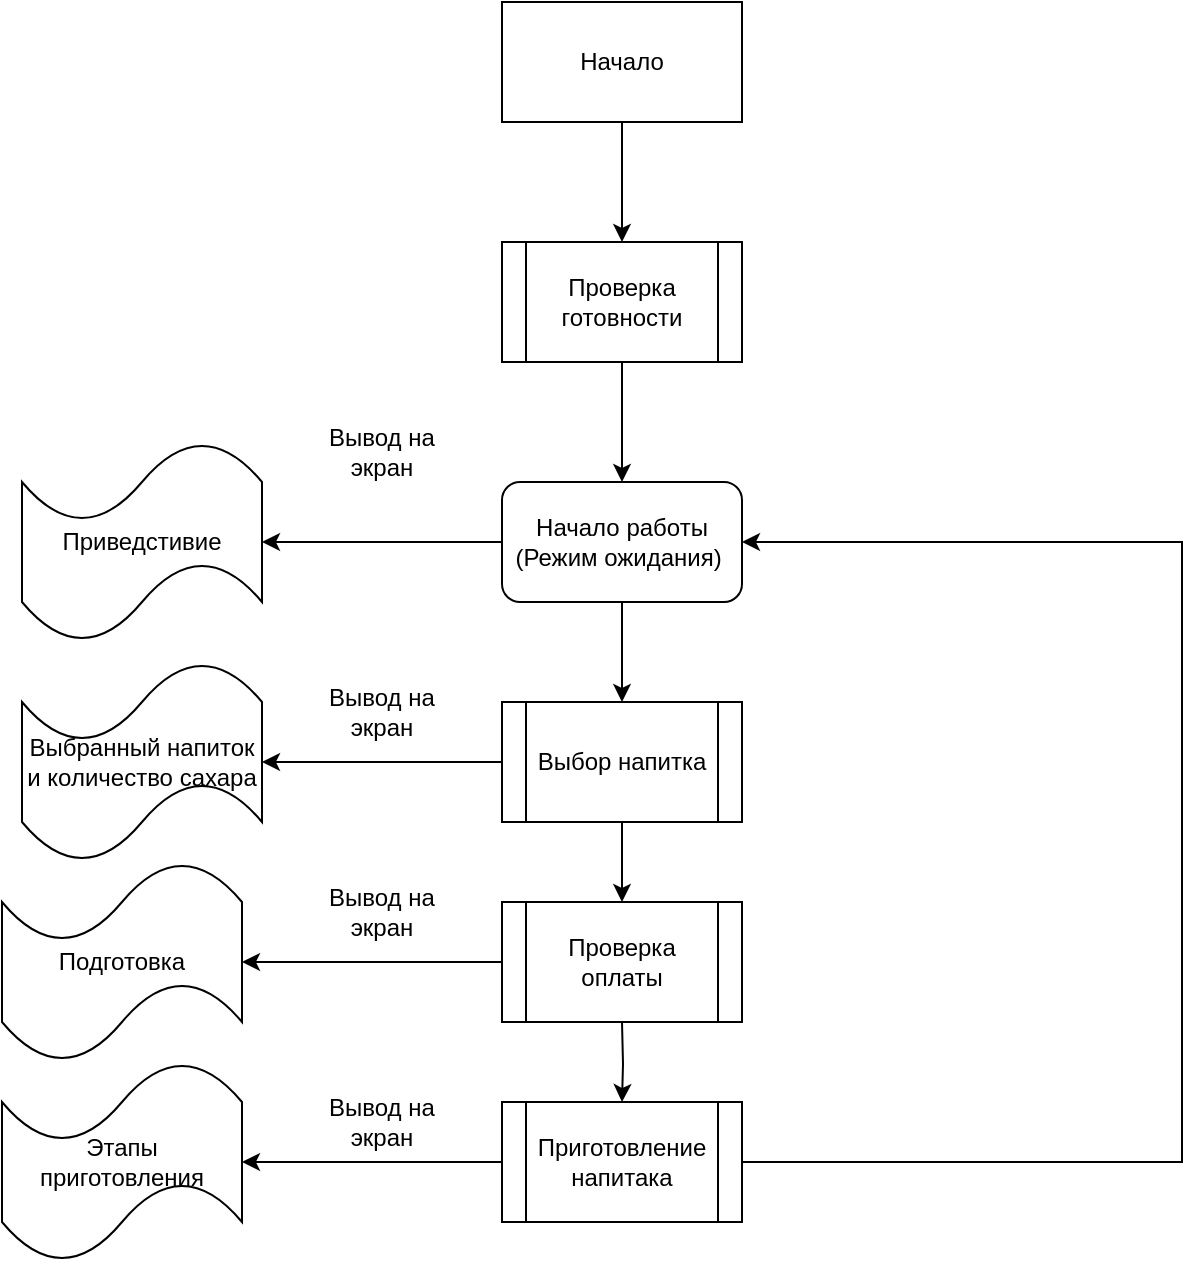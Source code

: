 <mxfile version="22.1.18" type="device" pages="5">
  <diagram name="Основная схема работы" id="eZDQxdf0YbM9wBPnc1om">
    <mxGraphModel dx="1434" dy="844" grid="1" gridSize="10" guides="1" tooltips="1" connect="1" arrows="1" fold="1" page="1" pageScale="1" pageWidth="827" pageHeight="1169" math="0" shadow="0">
      <root>
        <mxCell id="0" />
        <mxCell id="1" parent="0" />
        <mxCell id="tGNJVgQICnKzjoIxaFzn-2" style="edgeStyle=orthogonalEdgeStyle;rounded=0;orthogonalLoop=1;jettySize=auto;html=1;entryX=0.5;entryY=0;entryDx=0;entryDy=0;" edge="1" parent="1" source="8eQxs6JMGYqNyr8huo8X-1" target="tGNJVgQICnKzjoIxaFzn-1">
          <mxGeometry relative="1" as="geometry" />
        </mxCell>
        <mxCell id="8eQxs6JMGYqNyr8huo8X-1" value="Начало" style="rounded=0;whiteSpace=wrap;html=1;" vertex="1" parent="1">
          <mxGeometry x="320" y="40" width="120" height="60" as="geometry" />
        </mxCell>
        <mxCell id="OU_sRRhC44LF0T2-GRbH-10" style="edgeStyle=orthogonalEdgeStyle;rounded=0;orthogonalLoop=1;jettySize=auto;html=1;entryX=0.5;entryY=0;entryDx=0;entryDy=0;" edge="1" parent="1" target="OU_sRRhC44LF0T2-GRbH-2">
          <mxGeometry relative="1" as="geometry">
            <mxPoint x="380" y="200" as="sourcePoint" />
          </mxGeometry>
        </mxCell>
        <mxCell id="OU_sRRhC44LF0T2-GRbH-24" style="edgeStyle=orthogonalEdgeStyle;rounded=0;orthogonalLoop=1;jettySize=auto;html=1;entryX=0.5;entryY=0;entryDx=0;entryDy=0;" edge="1" parent="1" target="OU_sRRhC44LF0T2-GRbH-23">
          <mxGeometry relative="1" as="geometry">
            <mxPoint x="380" y="380" as="sourcePoint" />
          </mxGeometry>
        </mxCell>
        <mxCell id="OU_sRRhC44LF0T2-GRbH-12" style="edgeStyle=orthogonalEdgeStyle;rounded=0;orthogonalLoop=1;jettySize=auto;html=1;" edge="1" parent="1" source="OU_sRRhC44LF0T2-GRbH-2">
          <mxGeometry relative="1" as="geometry">
            <mxPoint x="380" y="320" as="targetPoint" />
          </mxGeometry>
        </mxCell>
        <mxCell id="OU_sRRhC44LF0T2-GRbH-25" style="edgeStyle=orthogonalEdgeStyle;rounded=0;orthogonalLoop=1;jettySize=auto;html=1;" edge="1" parent="1" source="OU_sRRhC44LF0T2-GRbH-23">
          <mxGeometry relative="1" as="geometry">
            <mxPoint x="380" y="510" as="targetPoint" />
          </mxGeometry>
        </mxCell>
        <mxCell id="tGNJVgQICnKzjoIxaFzn-6" style="edgeStyle=orthogonalEdgeStyle;rounded=0;orthogonalLoop=1;jettySize=auto;html=1;entryX=0.5;entryY=0;entryDx=0;entryDy=0;" edge="1" parent="1" source="OU_sRRhC44LF0T2-GRbH-30" target="tGNJVgQICnKzjoIxaFzn-5">
          <mxGeometry relative="1" as="geometry" />
        </mxCell>
        <mxCell id="OU_sRRhC44LF0T2-GRbH-30" value="Начало работы&lt;br&gt;(Режим ожидания)&amp;nbsp;" style="rounded=1;whiteSpace=wrap;html=1;" vertex="1" parent="1">
          <mxGeometry x="320" y="280" width="120" height="60" as="geometry" />
        </mxCell>
        <mxCell id="OU_sRRhC44LF0T2-GRbH-32" value="Приведстивие" style="shape=tape;whiteSpace=wrap;html=1;" vertex="1" parent="1">
          <mxGeometry x="80" y="260" width="120" height="100" as="geometry" />
        </mxCell>
        <mxCell id="OU_sRRhC44LF0T2-GRbH-33" style="edgeStyle=orthogonalEdgeStyle;rounded=0;orthogonalLoop=1;jettySize=auto;html=1;exitX=0;exitY=0.5;exitDx=0;exitDy=0;entryX=1;entryY=0.5;entryDx=0;entryDy=0;entryPerimeter=0;" edge="1" parent="1" source="OU_sRRhC44LF0T2-GRbH-30" target="OU_sRRhC44LF0T2-GRbH-32">
          <mxGeometry relative="1" as="geometry" />
        </mxCell>
        <mxCell id="tGNJVgQICnKzjoIxaFzn-3" style="edgeStyle=orthogonalEdgeStyle;rounded=0;orthogonalLoop=1;jettySize=auto;html=1;" edge="1" parent="1" source="tGNJVgQICnKzjoIxaFzn-1" target="OU_sRRhC44LF0T2-GRbH-30">
          <mxGeometry relative="1" as="geometry" />
        </mxCell>
        <UserObject label="Проверка готовности" link="data:page/id,yaw4TPsPq7SwWF3iNsdK" id="tGNJVgQICnKzjoIxaFzn-1">
          <mxCell style="shape=process;whiteSpace=wrap;html=1;backgroundOutline=1;" vertex="1" parent="1">
            <mxGeometry x="320" y="160" width="120" height="60" as="geometry" />
          </mxCell>
        </UserObject>
        <mxCell id="tGNJVgQICnKzjoIxaFzn-8" style="edgeStyle=orthogonalEdgeStyle;rounded=0;orthogonalLoop=1;jettySize=auto;html=1;entryX=0.5;entryY=0;entryDx=0;entryDy=0;" edge="1" parent="1" source="tGNJVgQICnKzjoIxaFzn-5">
          <mxGeometry relative="1" as="geometry">
            <mxPoint x="380" y="490" as="targetPoint" />
          </mxGeometry>
        </mxCell>
        <UserObject label="Выбор напитка" link="data:page/id,7bLirqZ9yeoHe7cbCst0" id="tGNJVgQICnKzjoIxaFzn-5">
          <mxCell style="shape=process;whiteSpace=wrap;html=1;backgroundOutline=1;" vertex="1" parent="1">
            <mxGeometry x="320" y="390" width="120" height="60" as="geometry" />
          </mxCell>
        </UserObject>
        <mxCell id="tGNJVgQICnKzjoIxaFzn-10" style="edgeStyle=orthogonalEdgeStyle;rounded=0;orthogonalLoop=1;jettySize=auto;html=1;entryX=0.5;entryY=0;entryDx=0;entryDy=0;" edge="1" parent="1" target="tGNJVgQICnKzjoIxaFzn-9">
          <mxGeometry relative="1" as="geometry">
            <mxPoint x="380" y="550" as="sourcePoint" />
          </mxGeometry>
        </mxCell>
        <mxCell id="AnWSrUBc6BMXMjkpG4IR-1" style="edgeStyle=orthogonalEdgeStyle;rounded=0;orthogonalLoop=1;jettySize=auto;html=1;entryX=1;entryY=0.5;entryDx=0;entryDy=0;" edge="1" parent="1" source="tGNJVgQICnKzjoIxaFzn-9" target="OU_sRRhC44LF0T2-GRbH-30">
          <mxGeometry relative="1" as="geometry">
            <Array as="points">
              <mxPoint x="660" y="620" />
              <mxPoint x="660" y="310" />
            </Array>
          </mxGeometry>
        </mxCell>
        <mxCell id="AnWSrUBc6BMXMjkpG4IR-9" style="edgeStyle=orthogonalEdgeStyle;rounded=0;orthogonalLoop=1;jettySize=auto;html=1;" edge="1" parent="1" source="tGNJVgQICnKzjoIxaFzn-9" target="AnWSrUBc6BMXMjkpG4IR-8">
          <mxGeometry relative="1" as="geometry" />
        </mxCell>
        <UserObject label="Приготовление напитака" link="data:page/id,Iq_TgpcTYUkuyJunAiGR" id="tGNJVgQICnKzjoIxaFzn-9">
          <mxCell style="shape=process;whiteSpace=wrap;html=1;backgroundOutline=1;" vertex="1" parent="1">
            <mxGeometry x="320" y="590" width="120" height="60" as="geometry" />
          </mxCell>
        </UserObject>
        <mxCell id="AnWSrUBc6BMXMjkpG4IR-2" value="Вывод на экран" style="text;html=1;strokeColor=none;fillColor=none;align=center;verticalAlign=middle;whiteSpace=wrap;rounded=0;" vertex="1" parent="1">
          <mxGeometry x="230" y="250" width="60" height="30" as="geometry" />
        </mxCell>
        <mxCell id="AnWSrUBc6BMXMjkpG4IR-3" value="Выбранный напиток и количество сахара" style="shape=tape;whiteSpace=wrap;html=1;" vertex="1" parent="1">
          <mxGeometry x="80" y="370" width="120" height="100" as="geometry" />
        </mxCell>
        <mxCell id="AnWSrUBc6BMXMjkpG4IR-4" style="edgeStyle=orthogonalEdgeStyle;rounded=0;orthogonalLoop=1;jettySize=auto;html=1;entryX=1;entryY=0.5;entryDx=0;entryDy=0;entryPerimeter=0;" edge="1" parent="1" source="tGNJVgQICnKzjoIxaFzn-5" target="AnWSrUBc6BMXMjkpG4IR-3">
          <mxGeometry relative="1" as="geometry" />
        </mxCell>
        <mxCell id="AnWSrUBc6BMXMjkpG4IR-6" value="Подготовка" style="shape=tape;whiteSpace=wrap;html=1;" vertex="1" parent="1">
          <mxGeometry x="70" y="470" width="120" height="100" as="geometry" />
        </mxCell>
        <mxCell id="AnWSrUBc6BMXMjkpG4IR-8" value="Этапы приготовления" style="shape=tape;whiteSpace=wrap;html=1;" vertex="1" parent="1">
          <mxGeometry x="70" y="570" width="120" height="100" as="geometry" />
        </mxCell>
        <mxCell id="ebpKjUgmDyWk1XKAbEXQ-1" value="Вывод на экран" style="text;html=1;strokeColor=none;fillColor=none;align=center;verticalAlign=middle;whiteSpace=wrap;rounded=0;" vertex="1" parent="1">
          <mxGeometry x="230" y="380" width="60" height="30" as="geometry" />
        </mxCell>
        <mxCell id="ebpKjUgmDyWk1XKAbEXQ-2" value="Вывод на экран" style="text;html=1;strokeColor=none;fillColor=none;align=center;verticalAlign=middle;whiteSpace=wrap;rounded=0;" vertex="1" parent="1">
          <mxGeometry x="230" y="480" width="60" height="30" as="geometry" />
        </mxCell>
        <mxCell id="ebpKjUgmDyWk1XKAbEXQ-3" value="Вывод на экран" style="text;html=1;strokeColor=none;fillColor=none;align=center;verticalAlign=middle;whiteSpace=wrap;rounded=0;" vertex="1" parent="1">
          <mxGeometry x="230" y="585" width="60" height="30" as="geometry" />
        </mxCell>
        <mxCell id="LYv7jdx6h6g12k8qLojH-1" value="Проверка оплаты" style="shape=process;whiteSpace=wrap;html=1;backgroundOutline=1;" vertex="1" parent="1">
          <mxGeometry x="320" y="490" width="120" height="60" as="geometry" />
        </mxCell>
        <mxCell id="LYv7jdx6h6g12k8qLojH-2" style="edgeStyle=orthogonalEdgeStyle;rounded=0;orthogonalLoop=1;jettySize=auto;html=1;entryX=1;entryY=0.5;entryDx=0;entryDy=0;entryPerimeter=0;" edge="1" parent="1" source="LYv7jdx6h6g12k8qLojH-1" target="AnWSrUBc6BMXMjkpG4IR-6">
          <mxGeometry relative="1" as="geometry" />
        </mxCell>
      </root>
    </mxGraphModel>
  </diagram>
  <diagram id="yaw4TPsPq7SwWF3iNsdK" name="Проверка готовности">
    <mxGraphModel dx="1195" dy="1872" grid="1" gridSize="10" guides="1" tooltips="1" connect="1" arrows="1" fold="1" page="1" pageScale="1" pageWidth="827" pageHeight="1169" math="0" shadow="0">
      <root>
        <mxCell id="0" />
        <mxCell id="1" parent="0" />
        <mxCell id="mO-KiCW4TrDHiVVKcrY9-2" style="edgeStyle=orthogonalEdgeStyle;rounded=0;orthogonalLoop=1;jettySize=auto;html=1;entryX=0;entryY=0.5;entryDx=0;entryDy=0;" edge="1" parent="1" source="mO-KiCW4TrDHiVVKcrY9-3" target="mO-KiCW4TrDHiVVKcrY9-11">
          <mxGeometry relative="1" as="geometry" />
        </mxCell>
        <mxCell id="UrazZ6_JWgBixDHIrGEk-3" style="edgeStyle=orthogonalEdgeStyle;rounded=0;orthogonalLoop=1;jettySize=auto;html=1;entryX=0.5;entryY=0;entryDx=0;entryDy=0;" edge="1" parent="1" source="mO-KiCW4TrDHiVVKcrY9-3" target="mO-KiCW4TrDHiVVKcrY9-7">
          <mxGeometry relative="1" as="geometry" />
        </mxCell>
        <mxCell id="mO-KiCW4TrDHiVVKcrY9-3" value="Проверка&lt;br&gt;соединения&lt;br&gt;с интернетом" style="rounded=1;whiteSpace=wrap;html=1;" vertex="1" parent="1">
          <mxGeometry x="310" y="-860" width="120" height="60" as="geometry" />
        </mxCell>
        <mxCell id="mO-KiCW4TrDHiVVKcrY9-4" style="edgeStyle=orthogonalEdgeStyle;rounded=0;orthogonalLoop=1;jettySize=auto;html=1;" edge="1" parent="1" source="mO-KiCW4TrDHiVVKcrY9-5">
          <mxGeometry relative="1" as="geometry">
            <mxPoint x="670" y="-800" as="targetPoint" />
          </mxGeometry>
        </mxCell>
        <mxCell id="UrazZ6_JWgBixDHIrGEk-5" style="edgeStyle=orthogonalEdgeStyle;rounded=0;orthogonalLoop=1;jettySize=auto;html=1;" edge="1" parent="1" source="mO-KiCW4TrDHiVVKcrY9-5" target="mO-KiCW4TrDHiVVKcrY9-20">
          <mxGeometry relative="1" as="geometry" />
        </mxCell>
        <mxCell id="mO-KiCW4TrDHiVVKcrY9-5" value="Проверка наличия сырья для производства" style="rounded=1;whiteSpace=wrap;html=1;" vertex="1" parent="1">
          <mxGeometry x="310" y="-680" width="120" height="60" as="geometry" />
        </mxCell>
        <mxCell id="mO-KiCW4TrDHiVVKcrY9-6" style="edgeStyle=orthogonalEdgeStyle;rounded=0;orthogonalLoop=1;jettySize=auto;html=1;entryX=0.5;entryY=1;entryDx=0;entryDy=0;" edge="1" parent="1" source="mO-KiCW4TrDHiVVKcrY9-7" target="mO-KiCW4TrDHiVVKcrY9-11">
          <mxGeometry relative="1" as="geometry" />
        </mxCell>
        <mxCell id="UrazZ6_JWgBixDHIrGEk-4" style="edgeStyle=orthogonalEdgeStyle;rounded=0;orthogonalLoop=1;jettySize=auto;html=1;" edge="1" parent="1" source="mO-KiCW4TrDHiVVKcrY9-7" target="mO-KiCW4TrDHiVVKcrY9-5">
          <mxGeometry relative="1" as="geometry" />
        </mxCell>
        <mxCell id="mO-KiCW4TrDHiVVKcrY9-7" value="Проверка связи с платежной системой" style="rounded=1;whiteSpace=wrap;html=1;" vertex="1" parent="1">
          <mxGeometry x="310" y="-770" width="120" height="60" as="geometry" />
        </mxCell>
        <mxCell id="mO-KiCW4TrDHiVVKcrY9-8" style="edgeStyle=orthogonalEdgeStyle;rounded=0;orthogonalLoop=1;jettySize=auto;html=1;" edge="1" parent="1" source="mO-KiCW4TrDHiVVKcrY9-9">
          <mxGeometry relative="1" as="geometry">
            <mxPoint x="670" y="-800" as="targetPoint" />
          </mxGeometry>
        </mxCell>
        <mxCell id="qcjbVxg1YUX6XOvyolup-1" style="edgeStyle=orthogonalEdgeStyle;rounded=0;orthogonalLoop=1;jettySize=auto;html=1;entryX=0.5;entryY=0;entryDx=0;entryDy=0;" edge="1" parent="1" source="mO-KiCW4TrDHiVVKcrY9-9" target="UrazZ6_JWgBixDHIrGEk-2">
          <mxGeometry relative="1" as="geometry" />
        </mxCell>
        <mxCell id="mO-KiCW4TrDHiVVKcrY9-9" value="Проверка&amp;nbsp; электропитания" style="rounded=1;whiteSpace=wrap;html=1;" vertex="1" parent="1">
          <mxGeometry x="310" y="-490" width="120" height="60" as="geometry" />
        </mxCell>
        <mxCell id="mO-KiCW4TrDHiVVKcrY9-11" value="Приостановка работы и сохранение логов" style="rounded=1;whiteSpace=wrap;html=1;" vertex="1" parent="1">
          <mxGeometry x="610" y="-860" width="120" height="60" as="geometry" />
        </mxCell>
        <mxCell id="mO-KiCW4TrDHiVVKcrY9-12" value="Провал" style="text;html=1;strokeColor=none;fillColor=none;align=center;verticalAlign=middle;whiteSpace=wrap;rounded=0;" vertex="1" parent="1">
          <mxGeometry x="480" y="-860" width="60" height="30" as="geometry" />
        </mxCell>
        <mxCell id="mO-KiCW4TrDHiVVKcrY9-13" value="Провал" style="text;html=1;strokeColor=none;fillColor=none;align=center;verticalAlign=middle;whiteSpace=wrap;rounded=0;" vertex="1" parent="1">
          <mxGeometry x="480" y="-780" width="60" height="30" as="geometry" />
        </mxCell>
        <mxCell id="mO-KiCW4TrDHiVVKcrY9-14" value="Провал" style="text;html=1;strokeColor=none;fillColor=none;align=center;verticalAlign=middle;whiteSpace=wrap;rounded=0;" vertex="1" parent="1">
          <mxGeometry x="480" y="-690" width="60" height="30" as="geometry" />
        </mxCell>
        <mxCell id="mO-KiCW4TrDHiVVKcrY9-15" value="Провал" style="text;html=1;strokeColor=none;fillColor=none;align=center;verticalAlign=middle;whiteSpace=wrap;rounded=0;" vertex="1" parent="1">
          <mxGeometry x="480" y="-590" width="60" height="30" as="geometry" />
        </mxCell>
        <mxCell id="mO-KiCW4TrDHiVVKcrY9-16" value="Успех" style="text;html=1;strokeColor=none;fillColor=none;align=center;verticalAlign=middle;whiteSpace=wrap;rounded=0;" vertex="1" parent="1">
          <mxGeometry x="240" y="-800" width="60" height="30" as="geometry" />
        </mxCell>
        <mxCell id="mO-KiCW4TrDHiVVKcrY9-17" value="Успех" style="text;html=1;strokeColor=none;fillColor=none;align=center;verticalAlign=middle;whiteSpace=wrap;rounded=0;" vertex="1" parent="1">
          <mxGeometry x="240" y="-710" width="60" height="30" as="geometry" />
        </mxCell>
        <mxCell id="mO-KiCW4TrDHiVVKcrY9-18" value="Успех" style="text;html=1;strokeColor=none;fillColor=none;align=center;verticalAlign=middle;whiteSpace=wrap;rounded=0;" vertex="1" parent="1">
          <mxGeometry x="240" y="-610" width="60" height="30" as="geometry" />
        </mxCell>
        <mxCell id="mO-KiCW4TrDHiVVKcrY9-19" style="edgeStyle=orthogonalEdgeStyle;rounded=0;orthogonalLoop=1;jettySize=auto;html=1;entryX=0.5;entryY=1;entryDx=0;entryDy=0;" edge="1" parent="1" source="mO-KiCW4TrDHiVVKcrY9-20" target="mO-KiCW4TrDHiVVKcrY9-11">
          <mxGeometry relative="1" as="geometry" />
        </mxCell>
        <mxCell id="UrazZ6_JWgBixDHIrGEk-6" style="edgeStyle=orthogonalEdgeStyle;rounded=0;orthogonalLoop=1;jettySize=auto;html=1;" edge="1" parent="1" source="mO-KiCW4TrDHiVVKcrY9-20" target="mO-KiCW4TrDHiVVKcrY9-9">
          <mxGeometry relative="1" as="geometry" />
        </mxCell>
        <mxCell id="mO-KiCW4TrDHiVVKcrY9-20" value="Проверка оборудования для приготовления&amp;nbsp;" style="rounded=1;whiteSpace=wrap;html=1;" vertex="1" parent="1">
          <mxGeometry x="310" y="-580" width="120" height="60" as="geometry" />
        </mxCell>
        <mxCell id="mO-KiCW4TrDHiVVKcrY9-21" value="Провал" style="text;html=1;strokeColor=none;fillColor=none;align=center;verticalAlign=middle;whiteSpace=wrap;rounded=0;" vertex="1" parent="1">
          <mxGeometry x="480" y="-500" width="60" height="30" as="geometry" />
        </mxCell>
        <mxCell id="mO-KiCW4TrDHiVVKcrY9-22" value="Успех" style="text;html=1;strokeColor=none;fillColor=none;align=center;verticalAlign=middle;whiteSpace=wrap;rounded=0;" vertex="1" parent="1">
          <mxGeometry x="240" y="-520" width="60" height="30" as="geometry" />
        </mxCell>
        <mxCell id="UrazZ6_JWgBixDHIrGEk-7" style="edgeStyle=orthogonalEdgeStyle;rounded=0;orthogonalLoop=1;jettySize=auto;html=1;entryX=0.5;entryY=0;entryDx=0;entryDy=0;" edge="1" parent="1" source="UrazZ6_JWgBixDHIrGEk-1" target="mO-KiCW4TrDHiVVKcrY9-3">
          <mxGeometry relative="1" as="geometry" />
        </mxCell>
        <mxCell id="UrazZ6_JWgBixDHIrGEk-1" value="Начало" style="rounded=0;whiteSpace=wrap;html=1;" vertex="1" parent="1">
          <mxGeometry x="310" y="-980" width="120" height="60" as="geometry" />
        </mxCell>
        <mxCell id="mzZG0P5Rlh6m_ySBtL0W-1" style="edgeStyle=orthogonalEdgeStyle;rounded=0;orthogonalLoop=1;jettySize=auto;html=1;" edge="1" parent="1" source="UrazZ6_JWgBixDHIrGEk-2">
          <mxGeometry relative="1" as="geometry">
            <mxPoint x="370" y="-110" as="targetPoint" />
          </mxGeometry>
        </mxCell>
        <mxCell id="UrazZ6_JWgBixDHIrGEk-2" value="Положительный ответ" style="rounded=0;whiteSpace=wrap;html=1;" vertex="1" parent="1">
          <mxGeometry x="310" y="-370" width="120" height="60" as="geometry" />
        </mxCell>
        <mxCell id="UrazZ6_JWgBixDHIrGEk-9" value="Успех" style="text;html=1;strokeColor=none;fillColor=none;align=center;verticalAlign=middle;whiteSpace=wrap;rounded=0;" vertex="1" parent="1">
          <mxGeometry x="240" y="-420" width="60" height="30" as="geometry" />
        </mxCell>
        <mxCell id="mzZG0P5Rlh6m_ySBtL0W-2" value="" style="endArrow=classic;html=1;rounded=0;entryX=0.5;entryY=0;entryDx=0;entryDy=0;" edge="1" parent="1" target="UrazZ6_JWgBixDHIrGEk-1">
          <mxGeometry width="50" height="50" relative="1" as="geometry">
            <mxPoint x="370" y="-1130" as="sourcePoint" />
            <mxPoint x="410" y="-1100" as="targetPoint" />
          </mxGeometry>
        </mxCell>
      </root>
    </mxGraphModel>
  </diagram>
  <diagram id="Iq_TgpcTYUkuyJunAiGR" name="Приготовление напитка">
    <mxGraphModel dx="1434" dy="844" grid="1" gridSize="10" guides="1" tooltips="1" connect="1" arrows="1" fold="1" page="1" pageScale="1" pageWidth="827" pageHeight="1169" math="0" shadow="0">
      <root>
        <mxCell id="0" />
        <mxCell id="1" parent="0" />
        <mxCell id="eB_h1TZP3wFHqUK7arB5-1" style="edgeStyle=orthogonalEdgeStyle;rounded=0;orthogonalLoop=1;jettySize=auto;html=1;entryX=0;entryY=0.5;entryDx=0;entryDy=0;" edge="1" parent="1" source="eB_h1TZP3wFHqUK7arB5-3" target="eB_h1TZP3wFHqUK7arB5-4">
          <mxGeometry relative="1" as="geometry" />
        </mxCell>
        <mxCell id="r4VNsZNNxL_vw66mPiMR-2" style="edgeStyle=orthogonalEdgeStyle;rounded=0;orthogonalLoop=1;jettySize=auto;html=1;entryX=0.5;entryY=0;entryDx=0;entryDy=0;" edge="1" parent="1" source="eB_h1TZP3wFHqUK7arB5-3" target="r4VNsZNNxL_vw66mPiMR-1">
          <mxGeometry relative="1" as="geometry" />
        </mxCell>
        <mxCell id="eB_h1TZP3wFHqUK7arB5-3" value="Требование предоплаты" style="rounded=1;whiteSpace=wrap;html=1;" vertex="1" parent="1">
          <mxGeometry x="330" y="310" width="120" height="60" as="geometry" />
        </mxCell>
        <mxCell id="3AI4Cw5VyM6ogClqYLC4-2" style="edgeStyle=orthogonalEdgeStyle;rounded=0;orthogonalLoop=1;jettySize=auto;html=1;" edge="1" parent="1" source="eB_h1TZP3wFHqUK7arB5-4">
          <mxGeometry relative="1" as="geometry">
            <mxPoint x="670" y="100" as="targetPoint" />
          </mxGeometry>
        </mxCell>
        <mxCell id="eB_h1TZP3wFHqUK7arB5-4" value="Сброс выбора" style="rounded=1;whiteSpace=wrap;html=1;" vertex="1" parent="1">
          <mxGeometry x="610" y="310" width="120" height="60" as="geometry" />
        </mxCell>
        <mxCell id="eB_h1TZP3wFHqUK7arB5-5" style="edgeStyle=orthogonalEdgeStyle;rounded=0;orthogonalLoop=1;jettySize=auto;html=1;entryX=0.5;entryY=0;entryDx=0;entryDy=0;" edge="1" parent="1" source="eB_h1TZP3wFHqUK7arB5-6" target="eB_h1TZP3wFHqUK7arB5-8">
          <mxGeometry relative="1" as="geometry" />
        </mxCell>
        <mxCell id="eB_h1TZP3wFHqUK7arB5-6" value="Подготовка к смешиванию ингредиентов" style="rounded=1;whiteSpace=wrap;html=1;" vertex="1" parent="1">
          <mxGeometry x="150" y="500" width="120" height="60" as="geometry" />
        </mxCell>
        <mxCell id="eB_h1TZP3wFHqUK7arB5-7" style="edgeStyle=orthogonalEdgeStyle;rounded=0;orthogonalLoop=1;jettySize=auto;html=1;exitX=0.5;exitY=1;exitDx=0;exitDy=0;entryX=0.5;entryY=0;entryDx=0;entryDy=0;" edge="1" parent="1" source="eB_h1TZP3wFHqUK7arB5-8" target="eB_h1TZP3wFHqUK7arB5-10">
          <mxGeometry relative="1" as="geometry" />
        </mxCell>
        <mxCell id="eB_h1TZP3wFHqUK7arB5-8" value="Выдача стаканчика" style="rounded=1;whiteSpace=wrap;html=1;" vertex="1" parent="1">
          <mxGeometry x="150" y="590" width="120" height="60" as="geometry" />
        </mxCell>
        <mxCell id="eB_h1TZP3wFHqUK7arB5-9" style="edgeStyle=orthogonalEdgeStyle;rounded=0;orthogonalLoop=1;jettySize=auto;html=1;entryX=0.5;entryY=0;entryDx=0;entryDy=0;" edge="1" parent="1" source="eB_h1TZP3wFHqUK7arB5-10" target="eB_h1TZP3wFHqUK7arB5-12">
          <mxGeometry relative="1" as="geometry" />
        </mxCell>
        <mxCell id="eB_h1TZP3wFHqUK7arB5-10" value="Загрузка сухих ингредиентов" style="rounded=1;whiteSpace=wrap;html=1;" vertex="1" parent="1">
          <mxGeometry x="150" y="680" width="120" height="60" as="geometry" />
        </mxCell>
        <mxCell id="eB_h1TZP3wFHqUK7arB5-11" style="edgeStyle=orthogonalEdgeStyle;rounded=0;orthogonalLoop=1;jettySize=auto;html=1;exitX=0.5;exitY=1;exitDx=0;exitDy=0;" edge="1" parent="1" source="eB_h1TZP3wFHqUK7arB5-12" target="eB_h1TZP3wFHqUK7arB5-14">
          <mxGeometry relative="1" as="geometry" />
        </mxCell>
        <mxCell id="eB_h1TZP3wFHqUK7arB5-12" value="Загрузга жидких ингредиентов" style="rounded=1;whiteSpace=wrap;html=1;" vertex="1" parent="1">
          <mxGeometry x="150" y="770" width="120" height="60" as="geometry" />
        </mxCell>
        <mxCell id="eB_h1TZP3wFHqUK7arB5-13" style="edgeStyle=orthogonalEdgeStyle;rounded=0;orthogonalLoop=1;jettySize=auto;html=1;entryX=0.5;entryY=0;entryDx=0;entryDy=0;" edge="1" parent="1" source="eB_h1TZP3wFHqUK7arB5-14" target="eB_h1TZP3wFHqUK7arB5-15">
          <mxGeometry relative="1" as="geometry" />
        </mxCell>
        <mxCell id="eB_h1TZP3wFHqUK7arB5-14" value="Загрузка палочки" style="rounded=1;whiteSpace=wrap;html=1;" vertex="1" parent="1">
          <mxGeometry x="150" y="860" width="120" height="60" as="geometry" />
        </mxCell>
        <mxCell id="eB_h1TZP3wFHqUK7arB5-15" value="Выдача заказа клиенту" style="rounded=1;whiteSpace=wrap;html=1;" vertex="1" parent="1">
          <mxGeometry x="150" y="960" width="120" height="60" as="geometry" />
        </mxCell>
        <mxCell id="r4VNsZNNxL_vw66mPiMR-3" style="edgeStyle=orthogonalEdgeStyle;rounded=0;orthogonalLoop=1;jettySize=auto;html=1;entryX=0.5;entryY=0;entryDx=0;entryDy=0;" edge="1" parent="1" source="r4VNsZNNxL_vw66mPiMR-1" target="eB_h1TZP3wFHqUK7arB5-6">
          <mxGeometry relative="1" as="geometry" />
        </mxCell>
        <mxCell id="r4VNsZNNxL_vw66mPiMR-1" value="Оплата прошла успешно?" style="rhombus;whiteSpace=wrap;html=1;" vertex="1" parent="1">
          <mxGeometry x="350" y="420" width="80" height="80" as="geometry" />
        </mxCell>
        <mxCell id="r4VNsZNNxL_vw66mPiMR-4" value="Да" style="text;html=1;strokeColor=none;fillColor=none;align=center;verticalAlign=middle;whiteSpace=wrap;rounded=0;" vertex="1" parent="1">
          <mxGeometry x="250" y="420" width="60" height="30" as="geometry" />
        </mxCell>
        <mxCell id="r4VNsZNNxL_vw66mPiMR-8" style="edgeStyle=orthogonalEdgeStyle;rounded=0;orthogonalLoop=1;jettySize=auto;html=1;exitX=0.75;exitY=0;exitDx=0;exitDy=0;exitPerimeter=0;entryX=0.5;entryY=1;entryDx=0;entryDy=0;" edge="1" parent="1" source="r4VNsZNNxL_vw66mPiMR-6" target="eB_h1TZP3wFHqUK7arB5-4">
          <mxGeometry relative="1" as="geometry" />
        </mxCell>
        <mxCell id="r4VNsZNNxL_vw66mPiMR-6" value="Возникла ошибка оплаты" style="shape=tape;whiteSpace=wrap;html=1;" vertex="1" parent="1">
          <mxGeometry x="580" y="410" width="120" height="100" as="geometry" />
        </mxCell>
        <mxCell id="r4VNsZNNxL_vw66mPiMR-7" style="edgeStyle=orthogonalEdgeStyle;rounded=0;orthogonalLoop=1;jettySize=auto;html=1;exitX=1;exitY=0.5;exitDx=0;exitDy=0;entryX=0;entryY=0.5;entryDx=0;entryDy=0;entryPerimeter=0;" edge="1" parent="1" source="r4VNsZNNxL_vw66mPiMR-1" target="r4VNsZNNxL_vw66mPiMR-6">
          <mxGeometry relative="1" as="geometry" />
        </mxCell>
        <mxCell id="r4VNsZNNxL_vw66mPiMR-12" style="edgeStyle=orthogonalEdgeStyle;rounded=0;orthogonalLoop=1;jettySize=auto;html=1;entryX=1;entryY=0.5;entryDx=0;entryDy=0;" edge="1" parent="1" source="r4VNsZNNxL_vw66mPiMR-10" target="eB_h1TZP3wFHqUK7arB5-4">
          <mxGeometry relative="1" as="geometry">
            <Array as="points">
              <mxPoint x="750" y="990" />
              <mxPoint x="750" y="340" />
            </Array>
          </mxGeometry>
        </mxCell>
        <mxCell id="r4VNsZNNxL_vw66mPiMR-10" value="Приятного аппетита" style="shape=tape;whiteSpace=wrap;html=1;" vertex="1" parent="1">
          <mxGeometry x="590" y="940" width="120" height="100" as="geometry" />
        </mxCell>
        <mxCell id="r4VNsZNNxL_vw66mPiMR-11" style="edgeStyle=orthogonalEdgeStyle;rounded=0;orthogonalLoop=1;jettySize=auto;html=1;entryX=0;entryY=0.5;entryDx=0;entryDy=0;entryPerimeter=0;" edge="1" parent="1" source="eB_h1TZP3wFHqUK7arB5-15" target="r4VNsZNNxL_vw66mPiMR-10">
          <mxGeometry relative="1" as="geometry" />
        </mxCell>
        <mxCell id="r4VNsZNNxL_vw66mPiMR-13" value="Нет" style="text;html=1;strokeColor=none;fillColor=none;align=center;verticalAlign=middle;whiteSpace=wrap;rounded=0;" vertex="1" parent="1">
          <mxGeometry x="460" y="420" width="60" height="30" as="geometry" />
        </mxCell>
        <mxCell id="3AI4Cw5VyM6ogClqYLC4-1" value="" style="endArrow=classic;html=1;rounded=0;entryX=0.5;entryY=0;entryDx=0;entryDy=0;" edge="1" parent="1" target="eB_h1TZP3wFHqUK7arB5-3">
          <mxGeometry width="50" height="50" relative="1" as="geometry">
            <mxPoint x="390" y="70" as="sourcePoint" />
            <mxPoint x="410" y="90" as="targetPoint" />
          </mxGeometry>
        </mxCell>
      </root>
    </mxGraphModel>
  </diagram>
  <diagram id="7bLirqZ9yeoHe7cbCst0" name="Выбор напитка">
    <mxGraphModel dx="1434" dy="844" grid="1" gridSize="10" guides="1" tooltips="1" connect="1" arrows="1" fold="1" page="1" pageScale="1" pageWidth="827" pageHeight="1169" math="0" shadow="0">
      <root>
        <mxCell id="0" />
        <mxCell id="1" parent="0" />
        <mxCell id="mX8K4dH9s6PP8EwnoYL5-4" style="edgeStyle=orthogonalEdgeStyle;rounded=0;orthogonalLoop=1;jettySize=auto;html=1;entryX=0.5;entryY=0;entryDx=0;entryDy=0;" edge="1" parent="1" source="mX8K4dH9s6PP8EwnoYL5-1" target="mX8K4dH9s6PP8EwnoYL5-2">
          <mxGeometry relative="1" as="geometry" />
        </mxCell>
        <mxCell id="mX8K4dH9s6PP8EwnoYL5-1" value="Нажата кнопка выбора напитка" style="rounded=1;whiteSpace=wrap;html=1;" vertex="1" parent="1">
          <mxGeometry x="354" y="280" width="120" height="60" as="geometry" />
        </mxCell>
        <mxCell id="mX8K4dH9s6PP8EwnoYL5-5" style="edgeStyle=orthogonalEdgeStyle;rounded=0;orthogonalLoop=1;jettySize=auto;html=1;" edge="1" parent="1" source="mX8K4dH9s6PP8EwnoYL5-2" target="mX8K4dH9s6PP8EwnoYL5-3">
          <mxGeometry relative="1" as="geometry" />
        </mxCell>
        <mxCell id="mX8K4dH9s6PP8EwnoYL5-2" value="Проверка сахара&lt;br&gt;(Сколько)" style="rounded=1;whiteSpace=wrap;html=1;" vertex="1" parent="1">
          <mxGeometry x="354" y="380" width="120" height="60" as="geometry" />
        </mxCell>
        <mxCell id="mX8K4dH9s6PP8EwnoYL5-7" style="edgeStyle=orthogonalEdgeStyle;rounded=0;orthogonalLoop=1;jettySize=auto;html=1;entryX=0.5;entryY=0;entryDx=0;entryDy=0;" edge="1" parent="1" source="mX8K4dH9s6PP8EwnoYL5-3" target="mX8K4dH9s6PP8EwnoYL5-6">
          <mxGeometry relative="1" as="geometry" />
        </mxCell>
        <mxCell id="mX8K4dH9s6PP8EwnoYL5-3" value="Палочка&lt;br&gt;(Есть\нет)" style="rounded=1;whiteSpace=wrap;html=1;" vertex="1" parent="1">
          <mxGeometry x="354" y="480" width="120" height="60" as="geometry" />
        </mxCell>
        <UserObject label="" id="_YLCjQeE7qWzg07t8gnu-2">
          <mxCell style="edgeStyle=orthogonalEdgeStyle;rounded=0;orthogonalLoop=1;jettySize=auto;html=1;" edge="1" parent="1" source="mX8K4dH9s6PP8EwnoYL5-6">
            <mxGeometry relative="1" as="geometry">
              <mxPoint x="414" y="810" as="targetPoint" />
            </mxGeometry>
          </mxCell>
        </UserObject>
        <mxCell id="mX8K4dH9s6PP8EwnoYL5-6" value="Подтвержденине&lt;br&gt;Выбора" style="rounded=1;whiteSpace=wrap;html=1;" vertex="1" parent="1">
          <mxGeometry x="354" y="585" width="120" height="60" as="geometry" />
        </mxCell>
        <mxCell id="_YLCjQeE7qWzg07t8gnu-1" value="" style="endArrow=classic;html=1;rounded=0;entryX=0.5;entryY=0;entryDx=0;entryDy=0;" edge="1" parent="1" target="mX8K4dH9s6PP8EwnoYL5-1">
          <mxGeometry width="50" height="50" relative="1" as="geometry">
            <mxPoint x="414" y="100" as="sourcePoint" />
            <mxPoint x="420" y="70" as="targetPoint" />
          </mxGeometry>
        </mxCell>
        <mxCell id="HXgLljQsUH7L758JiLdK-2" style="edgeStyle=orthogonalEdgeStyle;rounded=0;orthogonalLoop=1;jettySize=auto;html=1;entryX=1;entryY=0.5;entryDx=0;entryDy=0;" edge="1" parent="1" source="HXgLljQsUH7L758JiLdK-1" target="mX8K4dH9s6PP8EwnoYL5-1">
          <mxGeometry relative="1" as="geometry" />
        </mxCell>
        <mxCell id="HXgLljQsUH7L758JiLdK-1" value="Список доступных напитков" style="shape=hexagon;perimeter=hexagonPerimeter2;whiteSpace=wrap;html=1;fixedSize=1;" vertex="1" parent="1">
          <mxGeometry x="580" y="270" width="130" height="80" as="geometry" />
        </mxCell>
      </root>
    </mxGraphModel>
  </diagram>
  <diagram id="ed-ZkMER6PEtObueXUJo" name="Проверка оплаты">
    <mxGraphModel dx="1434" dy="844" grid="1" gridSize="10" guides="1" tooltips="1" connect="1" arrows="1" fold="1" page="1" pageScale="1" pageWidth="827" pageHeight="1169" math="0" shadow="0">
      <root>
        <mxCell id="0" />
        <mxCell id="1" parent="0" />
        <mxCell id="QrAhQxhzeej20_103rft-5" style="edgeStyle=orthogonalEdgeStyle;rounded=0;orthogonalLoop=1;jettySize=auto;html=1;entryX=0.5;entryY=0;entryDx=0;entryDy=0;" edge="1" parent="1" source="QrAhQxhzeej20_103rft-2" target="QrAhQxhzeej20_103rft-3">
          <mxGeometry relative="1" as="geometry" />
        </mxCell>
        <mxCell id="QrAhQxhzeej20_103rft-6" style="edgeStyle=orthogonalEdgeStyle;rounded=0;orthogonalLoop=1;jettySize=auto;html=1;exitX=1;exitY=0.5;exitDx=0;exitDy=0;entryX=0.5;entryY=0;entryDx=0;entryDy=0;" edge="1" parent="1" source="QrAhQxhzeej20_103rft-2" target="QrAhQxhzeej20_103rft-4">
          <mxGeometry relative="1" as="geometry" />
        </mxCell>
        <mxCell id="QrAhQxhzeej20_103rft-2" value="Наличные?" style="rhombus;whiteSpace=wrap;html=1;" vertex="1" parent="1">
          <mxGeometry x="369" y="270" width="80" height="80" as="geometry" />
        </mxCell>
        <mxCell id="NS2EitVRsxbjqx_vVhEu-2" style="edgeStyle=orthogonalEdgeStyle;rounded=0;orthogonalLoop=1;jettySize=auto;html=1;" edge="1" parent="1" source="QrAhQxhzeej20_103rft-3">
          <mxGeometry relative="1" as="geometry">
            <mxPoint x="400" y="750" as="targetPoint" />
          </mxGeometry>
        </mxCell>
        <mxCell id="QrAhQxhzeej20_103rft-3" value="Хватило?" style="rhombus;whiteSpace=wrap;html=1;" vertex="1" parent="1">
          <mxGeometry x="189" y="400" width="80" height="80" as="geometry" />
        </mxCell>
        <mxCell id="NS2EitVRsxbjqx_vVhEu-5" style="edgeStyle=orthogonalEdgeStyle;rounded=0;orthogonalLoop=1;jettySize=auto;html=1;entryX=0.5;entryY=0;entryDx=0;entryDy=0;" edge="1" parent="1" source="QrAhQxhzeej20_103rft-4" target="NS2EitVRsxbjqx_vVhEu-1">
          <mxGeometry relative="1" as="geometry">
            <Array as="points">
              <mxPoint x="470" y="440" />
              <mxPoint x="470" y="640" />
              <mxPoint x="90" y="640" />
            </Array>
          </mxGeometry>
        </mxCell>
        <mxCell id="If_OJyLhLzLTxVW8QGB0-1" style="edgeStyle=orthogonalEdgeStyle;rounded=0;orthogonalLoop=1;jettySize=auto;html=1;entryX=1;entryY=0.5;entryDx=0;entryDy=0;" edge="1" parent="1" source="QrAhQxhzeej20_103rft-4" target="NS2EitVRsxbjqx_vVhEu-8">
          <mxGeometry relative="1" as="geometry">
            <Array as="points">
              <mxPoint x="730" y="440" />
              <mxPoint x="730" y="960" />
            </Array>
          </mxGeometry>
        </mxCell>
        <mxCell id="QrAhQxhzeej20_103rft-4" value="Хватило?" style="rhombus;whiteSpace=wrap;html=1;" vertex="1" parent="1">
          <mxGeometry x="559" y="400" width="80" height="80" as="geometry" />
        </mxCell>
        <mxCell id="QrAhQxhzeej20_103rft-7" value="Да" style="text;html=1;strokeColor=none;fillColor=none;align=center;verticalAlign=middle;whiteSpace=wrap;rounded=0;" vertex="1" parent="1">
          <mxGeometry x="249" y="260" width="60" height="30" as="geometry" />
        </mxCell>
        <mxCell id="QrAhQxhzeej20_103rft-8" value="Нет" style="text;html=1;strokeColor=none;fillColor=none;align=center;verticalAlign=middle;whiteSpace=wrap;rounded=0;" vertex="1" parent="1">
          <mxGeometry x="509" y="260" width="60" height="30" as="geometry" />
        </mxCell>
        <mxCell id="QrAhQxhzeej20_103rft-10" style="edgeStyle=orthogonalEdgeStyle;rounded=0;orthogonalLoop=1;jettySize=auto;html=1;" edge="1" parent="1" source="QrAhQxhzeej20_103rft-3">
          <mxGeometry relative="1" as="geometry">
            <mxPoint x="90" y="880" as="targetPoint" />
          </mxGeometry>
        </mxCell>
        <mxCell id="QrAhQxhzeej20_103rft-11" value="Да" style="text;html=1;strokeColor=none;fillColor=none;align=center;verticalAlign=middle;whiteSpace=wrap;rounded=0;" vertex="1" parent="1">
          <mxGeometry x="130" y="390" width="60" height="30" as="geometry" />
        </mxCell>
        <UserObject label="Приготовление напитка" id="NS2EitVRsxbjqx_vVhEu-1">
          <mxCell style="rounded=1;whiteSpace=wrap;html=1;" vertex="1" parent="1">
            <mxGeometry x="30" y="880" width="120" height="60" as="geometry" />
          </mxCell>
        </UserObject>
        <mxCell id="NS2EitVRsxbjqx_vVhEu-3" value="Нет" style="text;html=1;strokeColor=none;fillColor=none;align=center;verticalAlign=middle;whiteSpace=wrap;rounded=0;" vertex="1" parent="1">
          <mxGeometry x="309" y="390" width="60" height="30" as="geometry" />
        </mxCell>
        <mxCell id="If_OJyLhLzLTxVW8QGB0-2" style="edgeStyle=orthogonalEdgeStyle;rounded=0;orthogonalLoop=1;jettySize=auto;html=1;entryX=0.5;entryY=0;entryDx=0;entryDy=0;" edge="1" parent="1" source="NS2EitVRsxbjqx_vVhEu-4" target="NS2EitVRsxbjqx_vVhEu-8">
          <mxGeometry relative="1" as="geometry" />
        </mxCell>
        <mxCell id="NS2EitVRsxbjqx_vVhEu-4" value="Вернуть деньги" style="rounded=1;whiteSpace=wrap;html=1;" vertex="1" parent="1">
          <mxGeometry x="340" y="750" width="120" height="60" as="geometry" />
        </mxCell>
        <mxCell id="NS2EitVRsxbjqx_vVhEu-7" value="Да" style="text;html=1;strokeColor=none;fillColor=none;align=center;verticalAlign=middle;whiteSpace=wrap;rounded=0;" vertex="1" parent="1">
          <mxGeometry x="490" y="400" width="60" height="30" as="geometry" />
        </mxCell>
        <UserObject label="Начало работы" link="data:page/id,eZDQxdf0YbM9wBPnc1om" id="NS2EitVRsxbjqx_vVhEu-8">
          <mxCell style="rounded=1;whiteSpace=wrap;html=1;" vertex="1" parent="1">
            <mxGeometry x="559" y="930" width="120" height="60" as="geometry" />
          </mxCell>
        </UserObject>
        <mxCell id="If_OJyLhLzLTxVW8QGB0-3" value="Нет" style="text;html=1;strokeColor=none;fillColor=none;align=center;verticalAlign=middle;whiteSpace=wrap;rounded=0;" vertex="1" parent="1">
          <mxGeometry x="670" y="400" width="60" height="30" as="geometry" />
        </mxCell>
        <mxCell id="If_OJyLhLzLTxVW8QGB0-4" value="" style="endArrow=classic;html=1;rounded=0;entryX=0.5;entryY=0;entryDx=0;entryDy=0;" edge="1" parent="1" target="QrAhQxhzeej20_103rft-2">
          <mxGeometry width="50" height="50" relative="1" as="geometry">
            <mxPoint x="409" y="80" as="sourcePoint" />
            <mxPoint x="440" y="60" as="targetPoint" />
          </mxGeometry>
        </mxCell>
      </root>
    </mxGraphModel>
  </diagram>
</mxfile>
